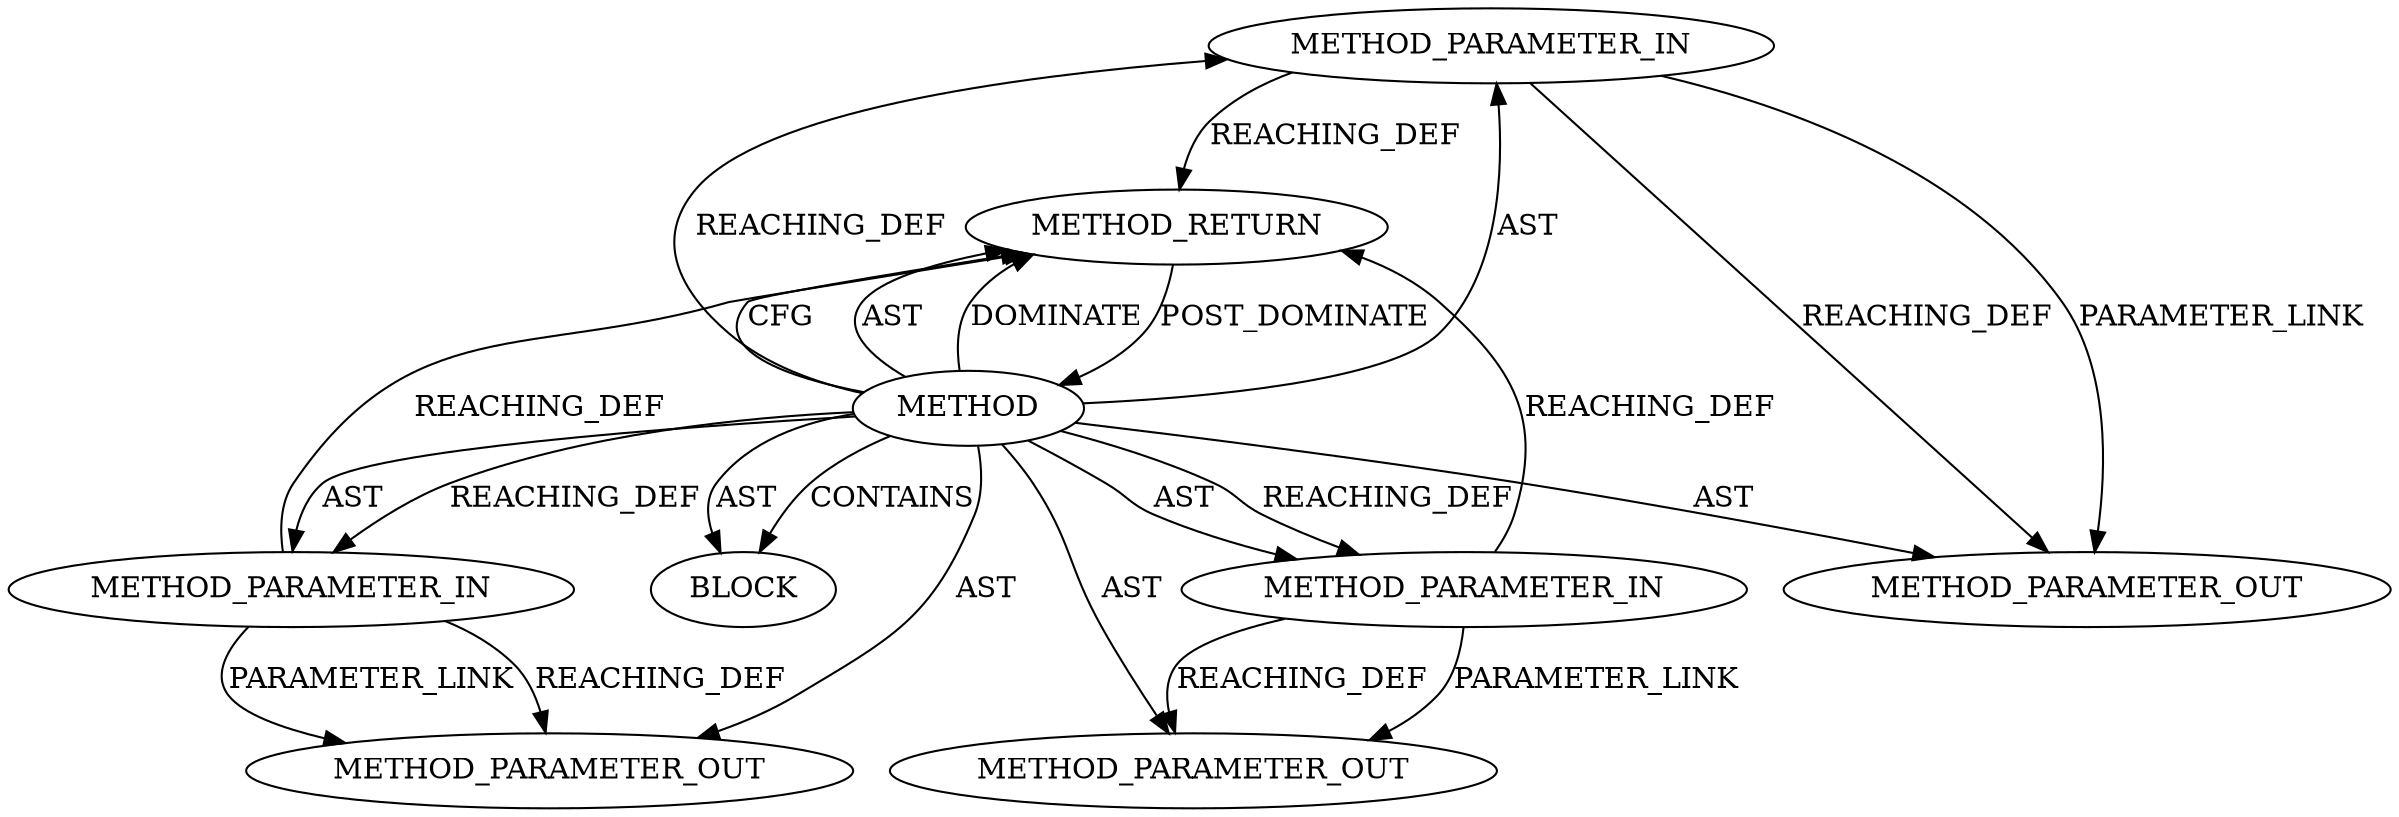digraph {
  20099 [label=METHOD_PARAMETER_IN ORDER=2 CODE="p2" IS_VARIADIC=false TYPE_FULL_NAME="ANY" EVALUATION_STRATEGY="BY_VALUE" INDEX=2 NAME="p2"]
  20102 [label=METHOD_RETURN ORDER=2 CODE="RET" TYPE_FULL_NAME="ANY" EVALUATION_STRATEGY="BY_VALUE"]
  22047 [label=METHOD_PARAMETER_OUT ORDER=1 CODE="p1" IS_VARIADIC=false TYPE_FULL_NAME="ANY" EVALUATION_STRATEGY="BY_VALUE" INDEX=1 NAME="p1"]
  20101 [label=BLOCK ORDER=1 ARGUMENT_INDEX=1 CODE="<empty>" TYPE_FULL_NAME="ANY"]
  22048 [label=METHOD_PARAMETER_OUT ORDER=2 CODE="p2" IS_VARIADIC=false TYPE_FULL_NAME="ANY" EVALUATION_STRATEGY="BY_VALUE" INDEX=2 NAME="p2"]
  20100 [label=METHOD_PARAMETER_IN ORDER=3 CODE="p3" IS_VARIADIC=false TYPE_FULL_NAME="ANY" EVALUATION_STRATEGY="BY_VALUE" INDEX=3 NAME="p3"]
  22049 [label=METHOD_PARAMETER_OUT ORDER=3 CODE="p3" IS_VARIADIC=false TYPE_FULL_NAME="ANY" EVALUATION_STRATEGY="BY_VALUE" INDEX=3 NAME="p3"]
  20097 [label=METHOD AST_PARENT_TYPE="NAMESPACE_BLOCK" AST_PARENT_FULL_NAME="<global>" ORDER=0 CODE="<empty>" FULL_NAME="scatterwalk_pagedone" IS_EXTERNAL=true FILENAME="<empty>" SIGNATURE="" NAME="scatterwalk_pagedone"]
  20098 [label=METHOD_PARAMETER_IN ORDER=1 CODE="p1" IS_VARIADIC=false TYPE_FULL_NAME="ANY" EVALUATION_STRATEGY="BY_VALUE" INDEX=1 NAME="p1"]
  20099 -> 20102 [label=REACHING_DEF VARIABLE="p2"]
  20097 -> 20099 [label=AST ]
  20097 -> 22049 [label=AST ]
  20100 -> 20102 [label=REACHING_DEF VARIABLE="p3"]
  20097 -> 20102 [label=CFG ]
  20097 -> 22047 [label=AST ]
  20097 -> 20102 [label=AST ]
  20097 -> 20102 [label=DOMINATE ]
  20098 -> 22047 [label=PARAMETER_LINK ]
  20097 -> 20098 [label=AST ]
  20100 -> 22049 [label=PARAMETER_LINK ]
  20097 -> 20098 [label=REACHING_DEF VARIABLE=""]
  20097 -> 20100 [label=REACHING_DEF VARIABLE=""]
  20097 -> 22048 [label=AST ]
  20097 -> 20101 [label=CONTAINS ]
  20098 -> 20102 [label=REACHING_DEF VARIABLE="p1"]
  20102 -> 20097 [label=POST_DOMINATE ]
  20099 -> 22048 [label=REACHING_DEF VARIABLE="p2"]
  20098 -> 22047 [label=REACHING_DEF VARIABLE="p1"]
  20099 -> 22048 [label=PARAMETER_LINK ]
  20097 -> 20099 [label=REACHING_DEF VARIABLE=""]
  20100 -> 22049 [label=REACHING_DEF VARIABLE="p3"]
  20097 -> 20101 [label=AST ]
  20097 -> 20100 [label=AST ]
}
